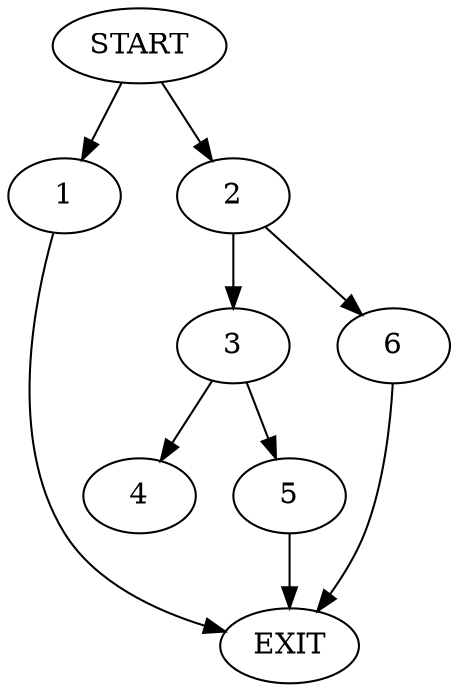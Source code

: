 digraph { 
0 [label="START"];
1;
2;
3;
4;
5;
6;
7[label="EXIT"];
0 -> 1;
0 -> 2;
1 -> 7;
2 -> 3;
2 -> 6;
3 -> 5;
3 -> 4;
5 -> 7;
6 -> 7;
}